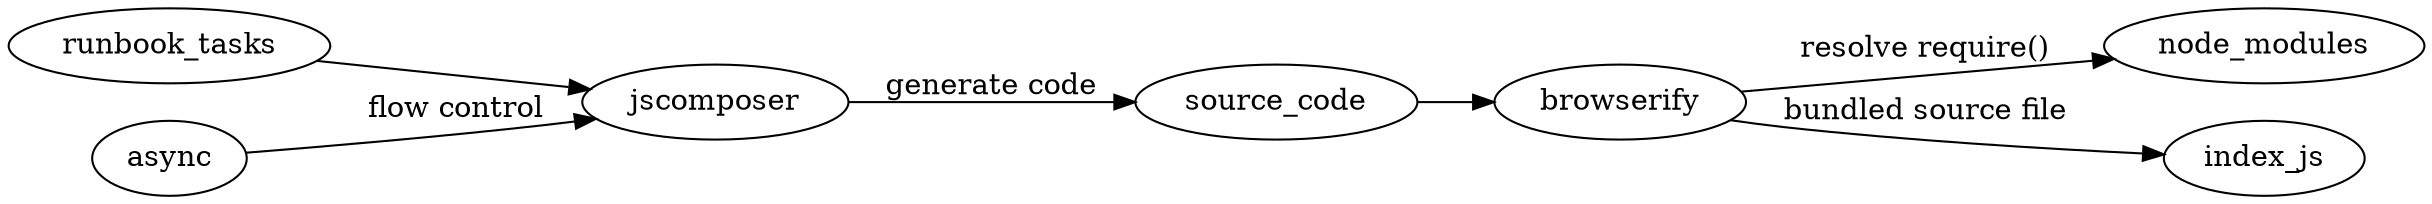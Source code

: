 digraph browserifygraph {
    rankdir=LR;

    runbook_tasks -> jscomposer;
    jscomposer -> source_code [label="generate code"];
    source_code -> browserify;
    browserify -> node_modules [label="resolve require()"];
    async -> jscomposer [label="flow control"];
    browserify -> index_js [label="bundled source file"];
}
